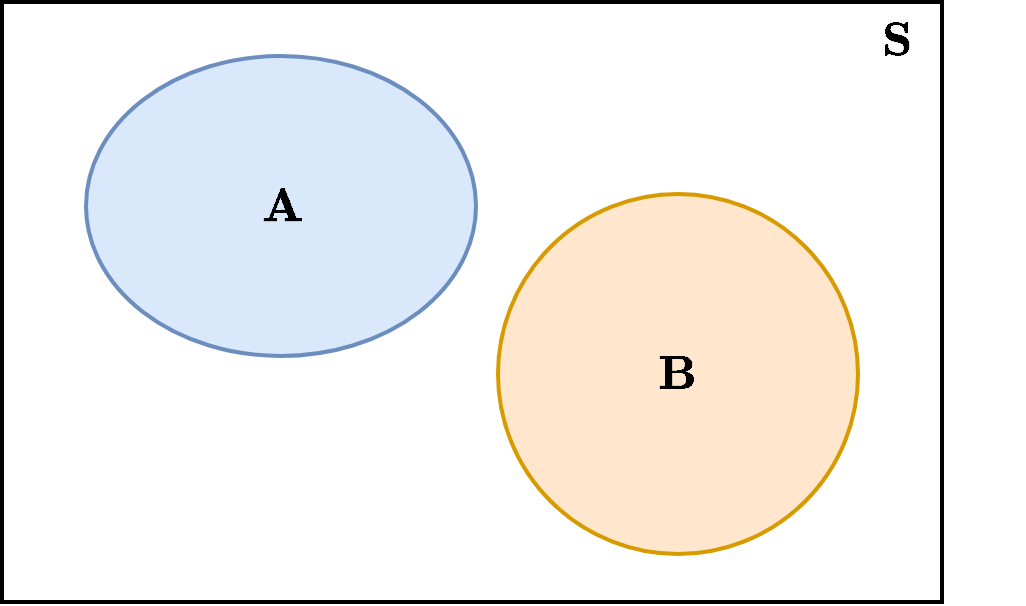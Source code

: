 <mxfile version="20.3.0" type="device"><diagram id="iNSDWAqDzrjI0HOQl_qb" name="Page-1"><mxGraphModel dx="1102" dy="1953" grid="1" gridSize="10" guides="1" tooltips="1" connect="1" arrows="1" fold="1" page="1" pageScale="1" pageWidth="850" pageHeight="1100" math="1" shadow="0"><root><mxCell id="0"/><mxCell id="1" parent="0"/><mxCell id="0rlCRViXesMUhfK-X_jV-4" value="" style="rounded=0;whiteSpace=wrap;html=1;strokeWidth=2;" parent="1" vertex="1"><mxGeometry x="190" y="250" width="470" height="300" as="geometry"/></mxCell><mxCell id="0rlCRViXesMUhfK-X_jV-1" value="" style="ellipse;whiteSpace=wrap;html=1;fillColor=#dae8fc;strokeColor=#6c8ebf;strokeWidth=2;" parent="1" vertex="1"><mxGeometry x="232" y="277" width="195" height="150" as="geometry"/></mxCell><mxCell id="0rlCRViXesMUhfK-X_jV-3" value="&lt;span style=&quot;font-size: 20px;&quot;&gt;$$\textbf{A}$$&lt;/span&gt;" style="text;html=1;strokeColor=none;fillColor=none;align=center;verticalAlign=middle;whiteSpace=wrap;rounded=0;" parent="1" vertex="1"><mxGeometry x="299.5" y="337" width="60" height="30" as="geometry"/></mxCell><mxCell id="0rlCRViXesMUhfK-X_jV-5" value="" style="ellipse;whiteSpace=wrap;html=1;fillColor=#ffe6cc;strokeColor=#d79b00;strokeWidth=2;" parent="1" vertex="1"><mxGeometry x="438" y="346" width="180" height="180" as="geometry"/></mxCell><mxCell id="0rlCRViXesMUhfK-X_jV-6" value="&lt;span style=&quot;font-size: 20px;&quot;&gt;$$\textbf{B}$$&lt;/span&gt;" style="text;html=1;strokeColor=none;fillColor=none;align=center;verticalAlign=middle;whiteSpace=wrap;rounded=0;" parent="1" vertex="1"><mxGeometry x="498" y="421" width="60" height="30" as="geometry"/></mxCell><mxCell id="0rlCRViXesMUhfK-X_jV-7" value="&lt;span style=&quot;font-size: 20px;&quot;&gt;$$\textbf{S}$$&lt;/span&gt;" style="text;html=1;strokeColor=none;fillColor=none;align=center;verticalAlign=middle;whiteSpace=wrap;rounded=0;" parent="1" vertex="1"><mxGeometry x="608" y="254" width="60" height="30" as="geometry"/></mxCell></root></mxGraphModel></diagram></mxfile>